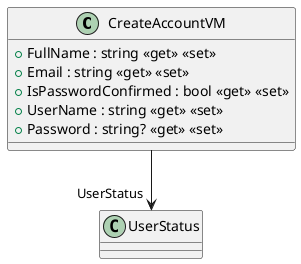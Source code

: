 @startuml
class CreateAccountVM {
    + FullName : string <<get>> <<set>>
    + Email : string <<get>> <<set>>
    + IsPasswordConfirmed : bool <<get>> <<set>>
    + UserName : string <<get>> <<set>>
    + Password : string? <<get>> <<set>>
}
CreateAccountVM --> "UserStatus" UserStatus
@enduml
